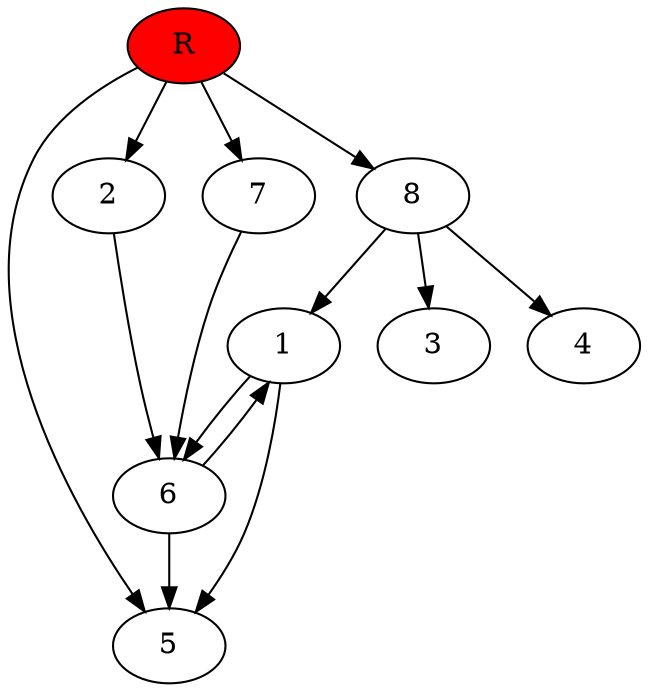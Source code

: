 digraph prb22628 {
	1
	2
	3
	4
	5
	6
	7
	8
	R [fillcolor="#ff0000" style=filled]
	1 -> 5
	1 -> 6
	2 -> 6
	6 -> 1
	6 -> 5
	7 -> 6
	8 -> 1
	8 -> 3
	8 -> 4
	R -> 2
	R -> 5
	R -> 7
	R -> 8
}
